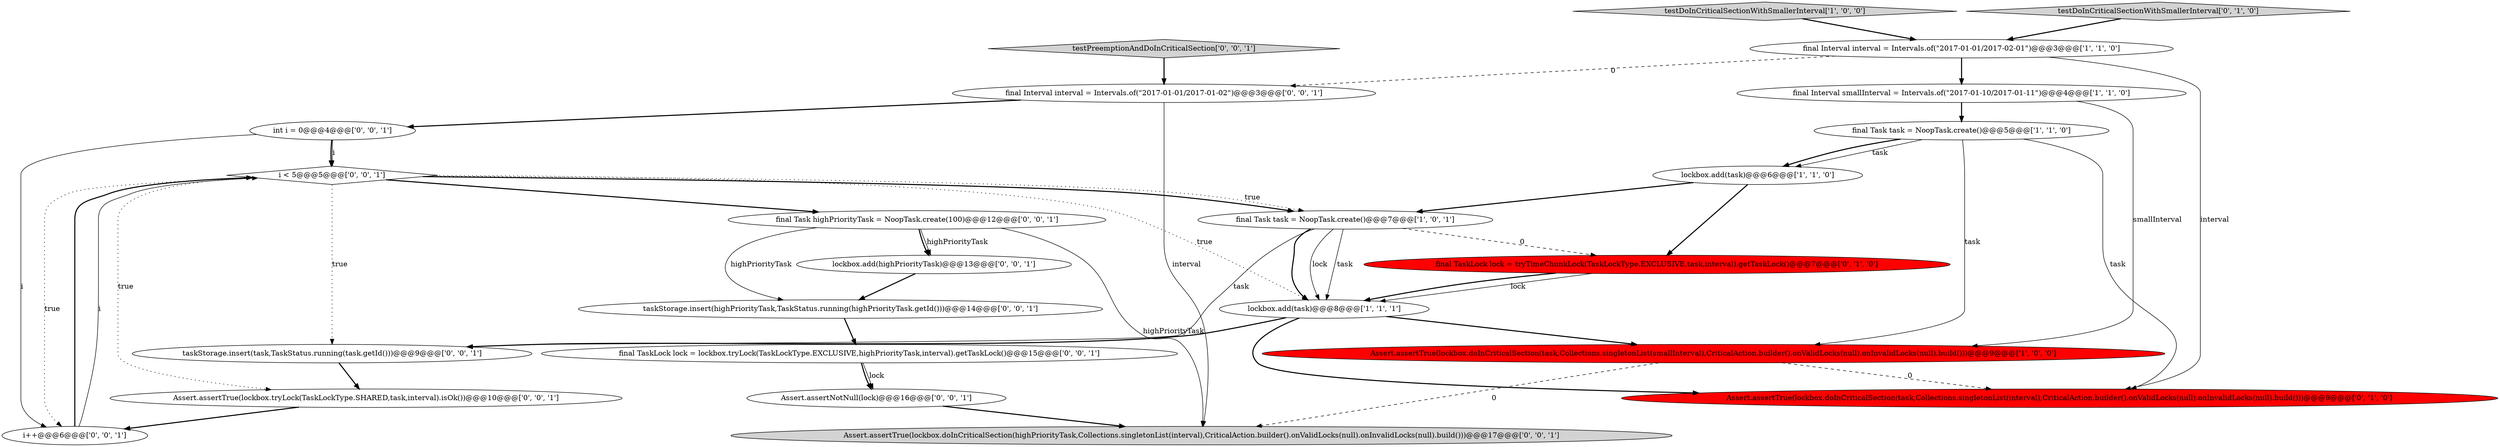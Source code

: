 digraph {
5 [style = filled, label = "testDoInCriticalSectionWithSmallerInterval['1', '0', '0']", fillcolor = lightgray, shape = diamond image = "AAA0AAABBB1BBB"];
4 [style = filled, label = "final Interval interval = Intervals.of(\"2017-01-01/2017-02-01\")@@@3@@@['1', '1', '0']", fillcolor = white, shape = ellipse image = "AAA0AAABBB1BBB"];
10 [style = filled, label = "final TaskLock lock = tryTimeChunkLock(TaskLockType.EXCLUSIVE,task,interval).getTaskLock()@@@7@@@['0', '1', '0']", fillcolor = red, shape = ellipse image = "AAA1AAABBB2BBB"];
0 [style = filled, label = "lockbox.add(task)@@@8@@@['1', '1', '1']", fillcolor = white, shape = ellipse image = "AAA0AAABBB1BBB"];
7 [style = filled, label = "Assert.assertTrue(lockbox.doInCriticalSection(task,Collections.singletonList(smallInterval),CriticalAction.builder().onValidLocks(null).onInvalidLocks(null).build()))@@@9@@@['1', '0', '0']", fillcolor = red, shape = ellipse image = "AAA1AAABBB1BBB"];
17 [style = filled, label = "final Task highPriorityTask = NoopTask.create(100)@@@12@@@['0', '0', '1']", fillcolor = white, shape = ellipse image = "AAA0AAABBB3BBB"];
20 [style = filled, label = "Assert.assertNotNull(lock)@@@16@@@['0', '0', '1']", fillcolor = white, shape = ellipse image = "AAA0AAABBB3BBB"];
18 [style = filled, label = "taskStorage.insert(highPriorityTask,TaskStatus.running(highPriorityTask.getId()))@@@14@@@['0', '0', '1']", fillcolor = white, shape = ellipse image = "AAA0AAABBB3BBB"];
13 [style = filled, label = "final TaskLock lock = lockbox.tryLock(TaskLockType.EXCLUSIVE,highPriorityTask,interval).getTaskLock()@@@15@@@['0', '0', '1']", fillcolor = white, shape = ellipse image = "AAA0AAABBB3BBB"];
14 [style = filled, label = "i < 5@@@5@@@['0', '0', '1']", fillcolor = white, shape = diamond image = "AAA0AAABBB3BBB"];
1 [style = filled, label = "final Task task = NoopTask.create()@@@5@@@['1', '1', '0']", fillcolor = white, shape = ellipse image = "AAA0AAABBB1BBB"];
19 [style = filled, label = "Assert.assertTrue(lockbox.doInCriticalSection(highPriorityTask,Collections.singletonList(interval),CriticalAction.builder().onValidLocks(null).onInvalidLocks(null).build()))@@@17@@@['0', '0', '1']", fillcolor = lightgray, shape = ellipse image = "AAA0AAABBB3BBB"];
21 [style = filled, label = "Assert.assertTrue(lockbox.tryLock(TaskLockType.SHARED,task,interval).isOk())@@@10@@@['0', '0', '1']", fillcolor = white, shape = ellipse image = "AAA0AAABBB3BBB"];
11 [style = filled, label = "taskStorage.insert(task,TaskStatus.running(task.getId()))@@@9@@@['0', '0', '1']", fillcolor = white, shape = ellipse image = "AAA0AAABBB3BBB"];
2 [style = filled, label = "lockbox.add(task)@@@6@@@['1', '1', '0']", fillcolor = white, shape = ellipse image = "AAA0AAABBB1BBB"];
8 [style = filled, label = "Assert.assertTrue(lockbox.doInCriticalSection(task,Collections.singletonList(interval),CriticalAction.builder().onValidLocks(null).onInvalidLocks(null).build()))@@@9@@@['0', '1', '0']", fillcolor = red, shape = ellipse image = "AAA1AAABBB2BBB"];
12 [style = filled, label = "lockbox.add(highPriorityTask)@@@13@@@['0', '0', '1']", fillcolor = white, shape = ellipse image = "AAA0AAABBB3BBB"];
16 [style = filled, label = "int i = 0@@@4@@@['0', '0', '1']", fillcolor = white, shape = ellipse image = "AAA0AAABBB3BBB"];
22 [style = filled, label = "i++@@@6@@@['0', '0', '1']", fillcolor = white, shape = ellipse image = "AAA0AAABBB3BBB"];
23 [style = filled, label = "final Interval interval = Intervals.of(\"2017-01-01/2017-01-02\")@@@3@@@['0', '0', '1']", fillcolor = white, shape = ellipse image = "AAA0AAABBB3BBB"];
6 [style = filled, label = "final Interval smallInterval = Intervals.of(\"2017-01-10/2017-01-11\")@@@4@@@['1', '1', '0']", fillcolor = white, shape = ellipse image = "AAA0AAABBB1BBB"];
9 [style = filled, label = "testDoInCriticalSectionWithSmallerInterval['0', '1', '0']", fillcolor = lightgray, shape = diamond image = "AAA0AAABBB2BBB"];
15 [style = filled, label = "testPreemptionAndDoInCriticalSection['0', '0', '1']", fillcolor = lightgray, shape = diamond image = "AAA0AAABBB3BBB"];
3 [style = filled, label = "final Task task = NoopTask.create()@@@7@@@['1', '0', '1']", fillcolor = white, shape = ellipse image = "AAA0AAABBB1BBB"];
14->3 [style = bold, label=""];
15->23 [style = bold, label=""];
23->16 [style = bold, label=""];
1->2 [style = solid, label="task"];
14->0 [style = dotted, label="true"];
4->6 [style = bold, label=""];
9->4 [style = bold, label=""];
2->3 [style = bold, label=""];
11->21 [style = bold, label=""];
7->8 [style = dashed, label="0"];
0->11 [style = bold, label=""];
16->22 [style = solid, label="i"];
14->17 [style = bold, label=""];
14->22 [style = dotted, label="true"];
10->0 [style = solid, label="lock"];
3->11 [style = solid, label="task"];
2->10 [style = bold, label=""];
3->0 [style = bold, label=""];
6->7 [style = solid, label="smallInterval"];
0->7 [style = bold, label=""];
17->19 [style = solid, label="highPriorityTask"];
6->1 [style = bold, label=""];
17->12 [style = bold, label=""];
16->14 [style = solid, label="i"];
17->12 [style = solid, label="highPriorityTask"];
14->21 [style = dotted, label="true"];
1->7 [style = solid, label="task"];
7->19 [style = dashed, label="0"];
21->22 [style = bold, label=""];
10->0 [style = bold, label=""];
5->4 [style = bold, label=""];
3->0 [style = solid, label="lock"];
12->18 [style = bold, label=""];
0->8 [style = bold, label=""];
18->13 [style = bold, label=""];
14->3 [style = dotted, label="true"];
16->14 [style = bold, label=""];
22->14 [style = solid, label="i"];
14->11 [style = dotted, label="true"];
23->19 [style = solid, label="interval"];
1->2 [style = bold, label=""];
17->18 [style = solid, label="highPriorityTask"];
13->20 [style = solid, label="lock"];
3->10 [style = dashed, label="0"];
4->8 [style = solid, label="interval"];
3->0 [style = solid, label="task"];
22->14 [style = bold, label=""];
20->19 [style = bold, label=""];
4->23 [style = dashed, label="0"];
13->20 [style = bold, label=""];
1->8 [style = solid, label="task"];
}
